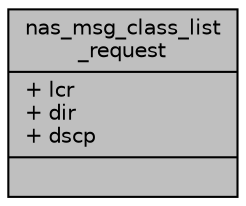 digraph "nas_msg_class_list_request"
{
 // LATEX_PDF_SIZE
  edge [fontname="Helvetica",fontsize="10",labelfontname="Helvetica",labelfontsize="10"];
  node [fontname="Helvetica",fontsize="10",shape=record];
  Node1 [label="{nas_msg_class_list\l_request\n|+ lcr\l+ dir\l+ dscp\l|}",height=0.2,width=0.4,color="black", fillcolor="grey75", style="filled", fontcolor="black",tooltip=" "];
}
